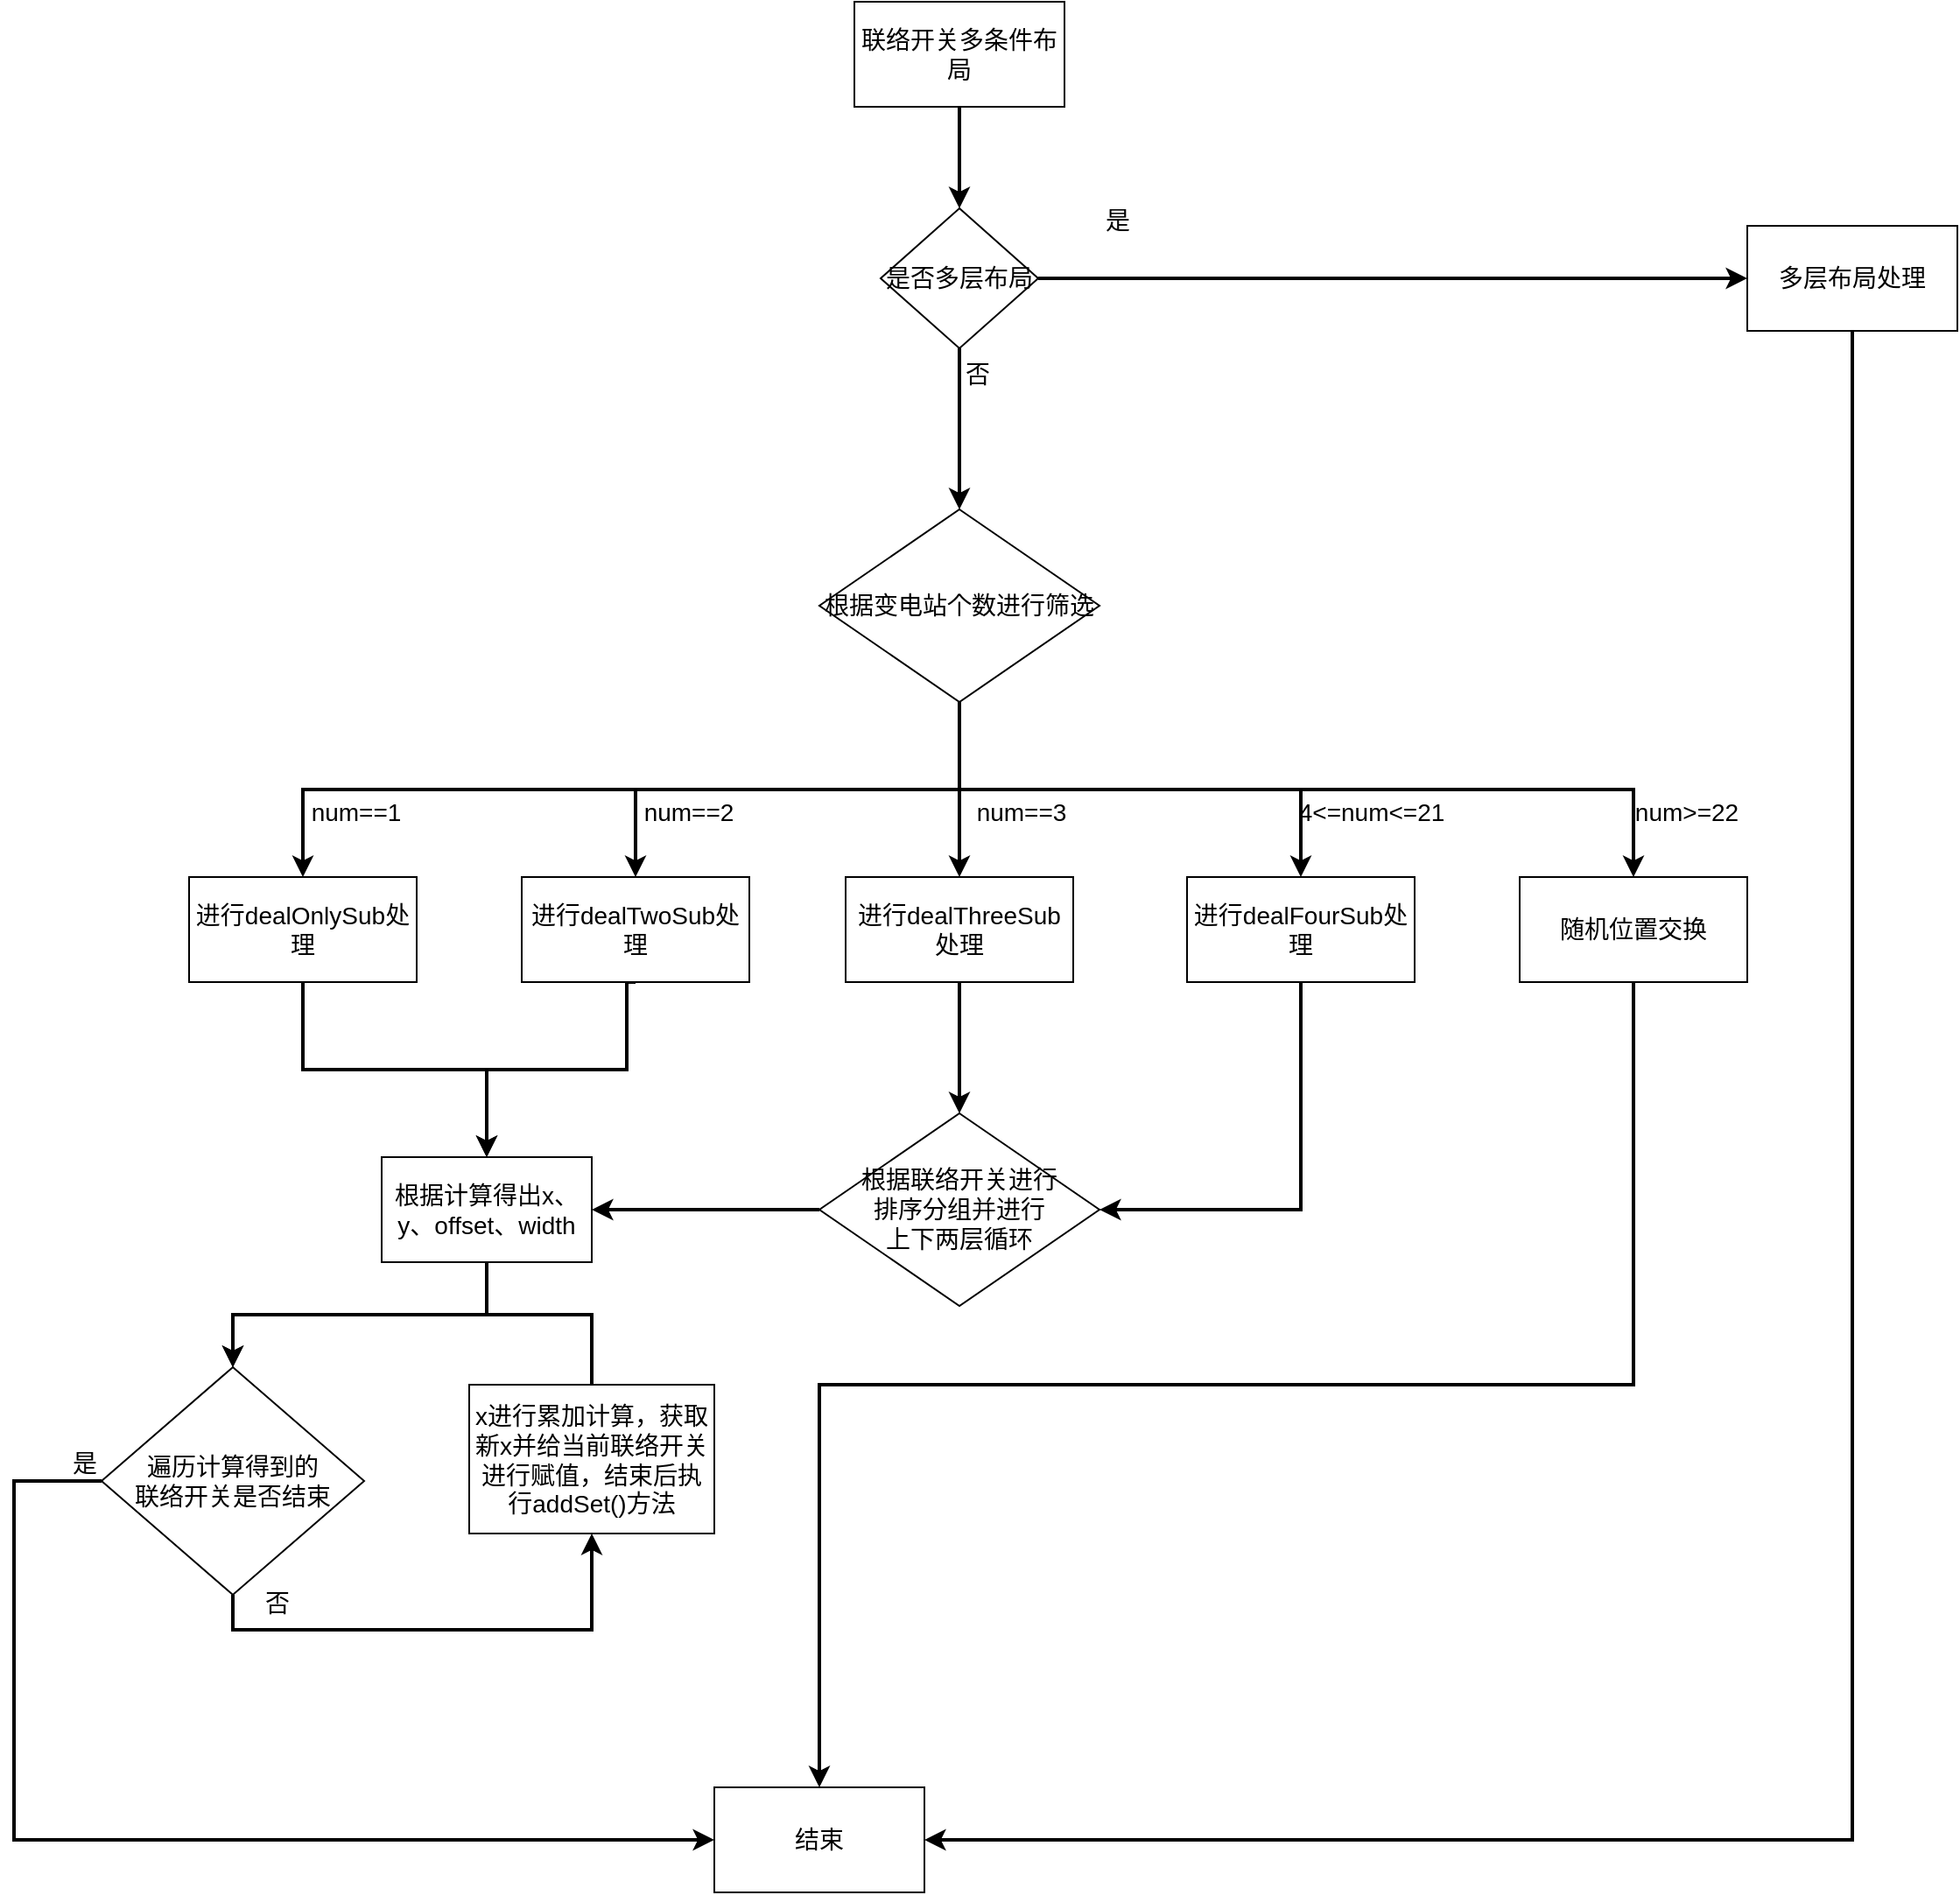 <mxfile version="24.2.5" type="github">
  <diagram id="6a731a19-8d31-9384-78a2-239565b7b9f0" name="Page-1">
    <mxGraphModel dx="2074" dy="1029" grid="1" gridSize="10" guides="1" tooltips="1" connect="1" arrows="1" fold="1" page="1" pageScale="1" pageWidth="3300" pageHeight="2339" background="none" math="0" shadow="0">
      <root>
        <mxCell id="0" />
        <mxCell id="1" parent="0" />
        <mxCell id="wKOrcb_5Ln49cqBJrJnI-54" style="edgeStyle=orthogonalEdgeStyle;rounded=0;orthogonalLoop=1;jettySize=auto;html=1;exitX=0.5;exitY=1;exitDx=0;exitDy=0;entryX=0.5;entryY=0;entryDx=0;entryDy=0;strokeWidth=2;fontSize=14;" parent="1" source="YvQ0jjIPBDzxf4e6Cb04-57" target="YvQ0jjIPBDzxf4e6Cb04-60" edge="1">
          <mxGeometry relative="1" as="geometry">
            <Array as="points">
              <mxPoint x="890" y="640" />
              <mxPoint x="890" y="640" />
            </Array>
          </mxGeometry>
        </mxCell>
        <mxCell id="YvQ0jjIPBDzxf4e6Cb04-57" value="联络开关多条件布局" style="rounded=0;whiteSpace=wrap;html=1;fontSize=14;" parent="1" vertex="1">
          <mxGeometry x="830" y="560" width="120" height="60" as="geometry" />
        </mxCell>
        <mxCell id="YvQ0jjIPBDzxf4e6Cb04-63" value="" style="edgeStyle=orthogonalEdgeStyle;rounded=0;orthogonalLoop=1;jettySize=auto;html=1;strokeWidth=2;fontSize=14;" parent="1" source="YvQ0jjIPBDzxf4e6Cb04-60" edge="1">
          <mxGeometry relative="1" as="geometry">
            <mxPoint x="890" y="850" as="targetPoint" />
          </mxGeometry>
        </mxCell>
        <mxCell id="YvQ0jjIPBDzxf4e6Cb04-119" style="edgeStyle=orthogonalEdgeStyle;rounded=0;orthogonalLoop=1;jettySize=auto;html=1;exitX=1;exitY=0.5;exitDx=0;exitDy=0;entryX=0;entryY=0.5;entryDx=0;entryDy=0;strokeWidth=2;fontSize=14;" parent="1" source="YvQ0jjIPBDzxf4e6Cb04-60" target="YvQ0jjIPBDzxf4e6Cb04-65" edge="1">
          <mxGeometry relative="1" as="geometry" />
        </mxCell>
        <mxCell id="YvQ0jjIPBDzxf4e6Cb04-60" value="是否多层布局" style="rhombus;whiteSpace=wrap;html=1;rounded=0;fontSize=14;" parent="1" vertex="1">
          <mxGeometry x="845" y="678" width="90" height="80" as="geometry" />
        </mxCell>
        <mxCell id="YvQ0jjIPBDzxf4e6Cb04-107" style="edgeStyle=orthogonalEdgeStyle;rounded=0;orthogonalLoop=1;jettySize=auto;html=1;exitX=0.5;exitY=1;exitDx=0;exitDy=0;entryX=0.5;entryY=0;entryDx=0;entryDy=0;strokeWidth=2;fontSize=14;" parent="1" source="YvQ0jjIPBDzxf4e6Cb04-64" target="YvQ0jjIPBDzxf4e6Cb04-85" edge="1">
          <mxGeometry relative="1" as="geometry">
            <Array as="points">
              <mxPoint x="700" y="1170" />
              <mxPoint x="620" y="1170" />
            </Array>
          </mxGeometry>
        </mxCell>
        <mxCell id="YvQ0jjIPBDzxf4e6Cb04-64" value="进行dealTwoSub处理" style="whiteSpace=wrap;html=1;rounded=0;fontSize=14;" parent="1" vertex="1">
          <mxGeometry x="640" y="1060" width="130" height="60" as="geometry" />
        </mxCell>
        <mxCell id="YvQ0jjIPBDzxf4e6Cb04-118" style="edgeStyle=orthogonalEdgeStyle;rounded=0;orthogonalLoop=1;jettySize=auto;html=1;exitX=0.5;exitY=1;exitDx=0;exitDy=0;entryX=1;entryY=0.5;entryDx=0;entryDy=0;strokeWidth=2;fontSize=14;" parent="1" source="YvQ0jjIPBDzxf4e6Cb04-65" target="YvQ0jjIPBDzxf4e6Cb04-98" edge="1">
          <mxGeometry relative="1" as="geometry" />
        </mxCell>
        <mxCell id="YvQ0jjIPBDzxf4e6Cb04-65" value="多层布局处理" style="whiteSpace=wrap;html=1;rounded=0;fontSize=14;" parent="1" vertex="1">
          <mxGeometry x="1340" y="688" width="120" height="60" as="geometry" />
        </mxCell>
        <mxCell id="YvQ0jjIPBDzxf4e6Cb04-86" value="" style="edgeStyle=orthogonalEdgeStyle;rounded=0;orthogonalLoop=1;jettySize=auto;html=1;strokeWidth=2;fontSize=14;" parent="1" source="YvQ0jjIPBDzxf4e6Cb04-66" target="YvQ0jjIPBDzxf4e6Cb04-85" edge="1">
          <mxGeometry relative="1" as="geometry" />
        </mxCell>
        <mxCell id="YvQ0jjIPBDzxf4e6Cb04-66" value="进行dealOnlySub处理" style="whiteSpace=wrap;html=1;rounded=0;fontSize=14;" parent="1" vertex="1">
          <mxGeometry x="450" y="1060" width="130" height="60" as="geometry" />
        </mxCell>
        <mxCell id="YvQ0jjIPBDzxf4e6Cb04-68" value="是" style="text;html=1;align=center;verticalAlign=middle;resizable=0;points=[];autosize=1;strokeColor=none;fillColor=none;fontSize=14;" parent="1" vertex="1">
          <mxGeometry x="960" y="670" width="40" height="30" as="geometry" />
        </mxCell>
        <mxCell id="YvQ0jjIPBDzxf4e6Cb04-69" value="否" style="text;html=1;align=center;verticalAlign=middle;resizable=0;points=[];autosize=1;strokeColor=none;fillColor=none;fontSize=14;" parent="1" vertex="1">
          <mxGeometry x="880" y="758" width="40" height="30" as="geometry" />
        </mxCell>
        <mxCell id="YvQ0jjIPBDzxf4e6Cb04-74" style="edgeStyle=orthogonalEdgeStyle;rounded=0;orthogonalLoop=1;jettySize=auto;html=1;exitX=0.5;exitY=1;exitDx=0;exitDy=0;entryX=0.5;entryY=0;entryDx=0;entryDy=0;strokeWidth=2;fontSize=14;" parent="1" source="YvQ0jjIPBDzxf4e6Cb04-70" target="YvQ0jjIPBDzxf4e6Cb04-66" edge="1">
          <mxGeometry relative="1" as="geometry" />
        </mxCell>
        <mxCell id="YvQ0jjIPBDzxf4e6Cb04-75" style="edgeStyle=orthogonalEdgeStyle;rounded=0;orthogonalLoop=1;jettySize=auto;html=1;exitX=0.5;exitY=1;exitDx=0;exitDy=0;strokeWidth=2;fontSize=14;" parent="1" source="YvQ0jjIPBDzxf4e6Cb04-70" target="YvQ0jjIPBDzxf4e6Cb04-64" edge="1">
          <mxGeometry relative="1" as="geometry" />
        </mxCell>
        <mxCell id="YvQ0jjIPBDzxf4e6Cb04-76" style="edgeStyle=orthogonalEdgeStyle;rounded=0;orthogonalLoop=1;jettySize=auto;html=1;exitX=0.5;exitY=1;exitDx=0;exitDy=0;entryX=0.5;entryY=0;entryDx=0;entryDy=0;strokeWidth=2;fontSize=14;" parent="1" source="YvQ0jjIPBDzxf4e6Cb04-70" target="YvQ0jjIPBDzxf4e6Cb04-71" edge="1">
          <mxGeometry relative="1" as="geometry" />
        </mxCell>
        <mxCell id="YvQ0jjIPBDzxf4e6Cb04-77" style="edgeStyle=orthogonalEdgeStyle;rounded=0;orthogonalLoop=1;jettySize=auto;html=1;exitX=0.5;exitY=1;exitDx=0;exitDy=0;strokeWidth=2;fontSize=14;" parent="1" source="YvQ0jjIPBDzxf4e6Cb04-70" target="YvQ0jjIPBDzxf4e6Cb04-72" edge="1">
          <mxGeometry relative="1" as="geometry" />
        </mxCell>
        <mxCell id="YvQ0jjIPBDzxf4e6Cb04-84" style="edgeStyle=orthogonalEdgeStyle;rounded=0;orthogonalLoop=1;jettySize=auto;html=1;exitX=0.5;exitY=1;exitDx=0;exitDy=0;entryX=0.5;entryY=0;entryDx=0;entryDy=0;strokeWidth=2;fontSize=14;" parent="1" source="YvQ0jjIPBDzxf4e6Cb04-70" target="YvQ0jjIPBDzxf4e6Cb04-73" edge="1">
          <mxGeometry relative="1" as="geometry" />
        </mxCell>
        <mxCell id="YvQ0jjIPBDzxf4e6Cb04-70" value="根据变电站个数进行筛选" style="rhombus;whiteSpace=wrap;html=1;rounded=0;fontSize=14;" parent="1" vertex="1">
          <mxGeometry x="810" y="850" width="160" height="110" as="geometry" />
        </mxCell>
        <mxCell id="YvQ0jjIPBDzxf4e6Cb04-110" value="" style="edgeStyle=orthogonalEdgeStyle;rounded=0;orthogonalLoop=1;jettySize=auto;html=1;strokeWidth=2;fontSize=14;" parent="1" source="YvQ0jjIPBDzxf4e6Cb04-71" target="YvQ0jjIPBDzxf4e6Cb04-109" edge="1">
          <mxGeometry relative="1" as="geometry" />
        </mxCell>
        <mxCell id="YvQ0jjIPBDzxf4e6Cb04-71" value="进行dealThreeSub处理" style="whiteSpace=wrap;html=1;rounded=0;fontSize=14;" parent="1" vertex="1">
          <mxGeometry x="825" y="1060" width="130" height="60" as="geometry" />
        </mxCell>
        <mxCell id="YvQ0jjIPBDzxf4e6Cb04-115" style="edgeStyle=orthogonalEdgeStyle;rounded=0;orthogonalLoop=1;jettySize=auto;html=1;exitX=0.5;exitY=1;exitDx=0;exitDy=0;entryX=1;entryY=0.5;entryDx=0;entryDy=0;strokeWidth=2;fontSize=14;" parent="1" source="YvQ0jjIPBDzxf4e6Cb04-72" target="YvQ0jjIPBDzxf4e6Cb04-109" edge="1">
          <mxGeometry relative="1" as="geometry" />
        </mxCell>
        <mxCell id="YvQ0jjIPBDzxf4e6Cb04-72" value="进行dealFourSub处理" style="whiteSpace=wrap;html=1;rounded=0;fontSize=14;" parent="1" vertex="1">
          <mxGeometry x="1020" y="1060" width="130" height="60" as="geometry" />
        </mxCell>
        <mxCell id="YvQ0jjIPBDzxf4e6Cb04-116" style="edgeStyle=orthogonalEdgeStyle;rounded=0;orthogonalLoop=1;jettySize=auto;html=1;exitX=0.5;exitY=1;exitDx=0;exitDy=0;entryX=0.5;entryY=0;entryDx=0;entryDy=0;strokeWidth=2;fontSize=14;" parent="1" source="YvQ0jjIPBDzxf4e6Cb04-73" target="YvQ0jjIPBDzxf4e6Cb04-98" edge="1">
          <mxGeometry relative="1" as="geometry" />
        </mxCell>
        <mxCell id="YvQ0jjIPBDzxf4e6Cb04-73" value="随机位置交换" style="whiteSpace=wrap;html=1;rounded=0;fontSize=14;" parent="1" vertex="1">
          <mxGeometry x="1210" y="1060" width="130" height="60" as="geometry" />
        </mxCell>
        <mxCell id="YvQ0jjIPBDzxf4e6Cb04-79" value="num==1" style="text;html=1;align=center;verticalAlign=middle;resizable=0;points=[];autosize=1;strokeColor=none;fillColor=none;fontSize=14;" parent="1" vertex="1">
          <mxGeometry x="510" y="1008" width="70" height="30" as="geometry" />
        </mxCell>
        <mxCell id="YvQ0jjIPBDzxf4e6Cb04-80" value="num==2" style="text;html=1;align=center;verticalAlign=middle;resizable=0;points=[];autosize=1;strokeColor=none;fillColor=none;fontSize=14;" parent="1" vertex="1">
          <mxGeometry x="700" y="1008" width="70" height="30" as="geometry" />
        </mxCell>
        <mxCell id="YvQ0jjIPBDzxf4e6Cb04-81" value="num==3" style="text;html=1;align=center;verticalAlign=middle;resizable=0;points=[];autosize=1;strokeColor=none;fillColor=none;fontSize=14;" parent="1" vertex="1">
          <mxGeometry x="890" y="1008" width="70" height="30" as="geometry" />
        </mxCell>
        <mxCell id="YvQ0jjIPBDzxf4e6Cb04-82" value="4&amp;lt;=num&amp;lt;=21" style="text;html=1;align=center;verticalAlign=middle;resizable=0;points=[];autosize=1;strokeColor=none;fillColor=none;fontSize=14;" parent="1" vertex="1">
          <mxGeometry x="1070" y="1008" width="110" height="30" as="geometry" />
        </mxCell>
        <mxCell id="YvQ0jjIPBDzxf4e6Cb04-83" value="num&amp;gt;=22" style="text;html=1;align=center;verticalAlign=middle;resizable=0;points=[];autosize=1;strokeColor=none;fillColor=none;fontSize=14;" parent="1" vertex="1">
          <mxGeometry x="1265" y="1008" width="80" height="30" as="geometry" />
        </mxCell>
        <mxCell id="YvQ0jjIPBDzxf4e6Cb04-97" style="edgeStyle=orthogonalEdgeStyle;rounded=0;orthogonalLoop=1;jettySize=auto;html=1;exitX=0.5;exitY=1;exitDx=0;exitDy=0;strokeWidth=2;fontSize=14;" parent="1" source="YvQ0jjIPBDzxf4e6Cb04-85" target="YvQ0jjIPBDzxf4e6Cb04-95" edge="1">
          <mxGeometry relative="1" as="geometry" />
        </mxCell>
        <mxCell id="YvQ0jjIPBDzxf4e6Cb04-85" value="根据计算得出x、y、offset、width" style="whiteSpace=wrap;html=1;rounded=0;fontSize=14;" parent="1" vertex="1">
          <mxGeometry x="560" y="1220" width="120" height="60" as="geometry" />
        </mxCell>
        <mxCell id="YvQ0jjIPBDzxf4e6Cb04-100" style="edgeStyle=orthogonalEdgeStyle;rounded=0;orthogonalLoop=1;jettySize=auto;html=1;exitX=0;exitY=0.5;exitDx=0;exitDy=0;entryX=0;entryY=0.5;entryDx=0;entryDy=0;strokeWidth=2;fontSize=14;" parent="1" source="YvQ0jjIPBDzxf4e6Cb04-95" target="YvQ0jjIPBDzxf4e6Cb04-98" edge="1">
          <mxGeometry relative="1" as="geometry">
            <Array as="points">
              <mxPoint x="350" y="1405" />
              <mxPoint x="350" y="1610" />
            </Array>
          </mxGeometry>
        </mxCell>
        <mxCell id="YvQ0jjIPBDzxf4e6Cb04-103" style="edgeStyle=orthogonalEdgeStyle;rounded=0;orthogonalLoop=1;jettySize=auto;html=1;exitX=0.5;exitY=1;exitDx=0;exitDy=0;entryX=0.5;entryY=1;entryDx=0;entryDy=0;strokeWidth=2;fontSize=14;" parent="1" source="YvQ0jjIPBDzxf4e6Cb04-95" target="YvQ0jjIPBDzxf4e6Cb04-102" edge="1">
          <mxGeometry relative="1" as="geometry" />
        </mxCell>
        <mxCell id="YvQ0jjIPBDzxf4e6Cb04-95" value="遍历计算得到的&lt;br style=&quot;font-size: 14px;&quot;&gt;联络开关是否结束" style="rhombus;whiteSpace=wrap;html=1;rounded=0;fontSize=14;" parent="1" vertex="1">
          <mxGeometry x="400" y="1340" width="150" height="130" as="geometry" />
        </mxCell>
        <mxCell id="YvQ0jjIPBDzxf4e6Cb04-98" value="结束" style="whiteSpace=wrap;html=1;rounded=0;fontSize=14;" parent="1" vertex="1">
          <mxGeometry x="750" y="1580" width="120" height="60" as="geometry" />
        </mxCell>
        <mxCell id="YvQ0jjIPBDzxf4e6Cb04-101" value="是" style="text;html=1;align=center;verticalAlign=middle;resizable=0;points=[];autosize=1;strokeColor=none;fillColor=none;fontSize=14;" parent="1" vertex="1">
          <mxGeometry x="370" y="1380" width="40" height="30" as="geometry" />
        </mxCell>
        <mxCell id="YvQ0jjIPBDzxf4e6Cb04-104" style="edgeStyle=orthogonalEdgeStyle;rounded=0;orthogonalLoop=1;jettySize=auto;html=1;exitX=0.5;exitY=0;exitDx=0;exitDy=0;entryX=0.5;entryY=0;entryDx=0;entryDy=0;strokeWidth=2;fontSize=14;" parent="1" source="YvQ0jjIPBDzxf4e6Cb04-102" target="YvQ0jjIPBDzxf4e6Cb04-95" edge="1">
          <mxGeometry relative="1" as="geometry">
            <Array as="points">
              <mxPoint x="680" y="1310" />
              <mxPoint x="475" y="1310" />
            </Array>
          </mxGeometry>
        </mxCell>
        <mxCell id="YvQ0jjIPBDzxf4e6Cb04-102" value="x进行累加计算，获取新x并给当前联络开关进行赋值，结束后执行addSet()方法" style="rounded=0;whiteSpace=wrap;html=1;fontSize=14;" parent="1" vertex="1">
          <mxGeometry x="610" y="1350" width="140" height="85" as="geometry" />
        </mxCell>
        <mxCell id="YvQ0jjIPBDzxf4e6Cb04-105" value="否" style="text;html=1;align=center;verticalAlign=middle;resizable=0;points=[];autosize=1;strokeColor=none;fillColor=none;fontSize=14;" parent="1" vertex="1">
          <mxGeometry x="480" y="1460" width="40" height="30" as="geometry" />
        </mxCell>
        <mxCell id="YvQ0jjIPBDzxf4e6Cb04-114" style="edgeStyle=orthogonalEdgeStyle;rounded=0;orthogonalLoop=1;jettySize=auto;html=1;strokeWidth=2;fontSize=14;" parent="1" source="YvQ0jjIPBDzxf4e6Cb04-109" target="YvQ0jjIPBDzxf4e6Cb04-85" edge="1">
          <mxGeometry relative="1" as="geometry" />
        </mxCell>
        <mxCell id="YvQ0jjIPBDzxf4e6Cb04-109" value="根据联络开关进行&lt;br style=&quot;font-size: 14px;&quot;&gt;排序分组并进行&lt;br style=&quot;font-size: 14px;&quot;&gt;上下两层循环" style="rhombus;whiteSpace=wrap;html=1;rounded=0;fontSize=14;" parent="1" vertex="1">
          <mxGeometry x="810" y="1195" width="160" height="110" as="geometry" />
        </mxCell>
      </root>
    </mxGraphModel>
  </diagram>
</mxfile>
